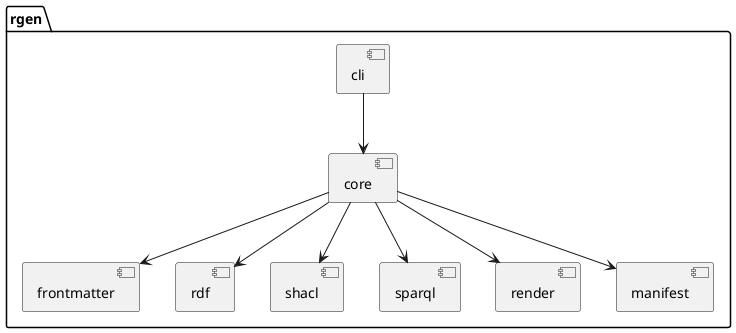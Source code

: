 @startuml
package rgen {
  [cli] --> [core]
  [core] --> [frontmatter]
  [core] --> [rdf]
  [core] --> [shacl]
  [core] --> [sparql]
  [core] --> [render]
  [core] --> [manifest]
}
@enduml
